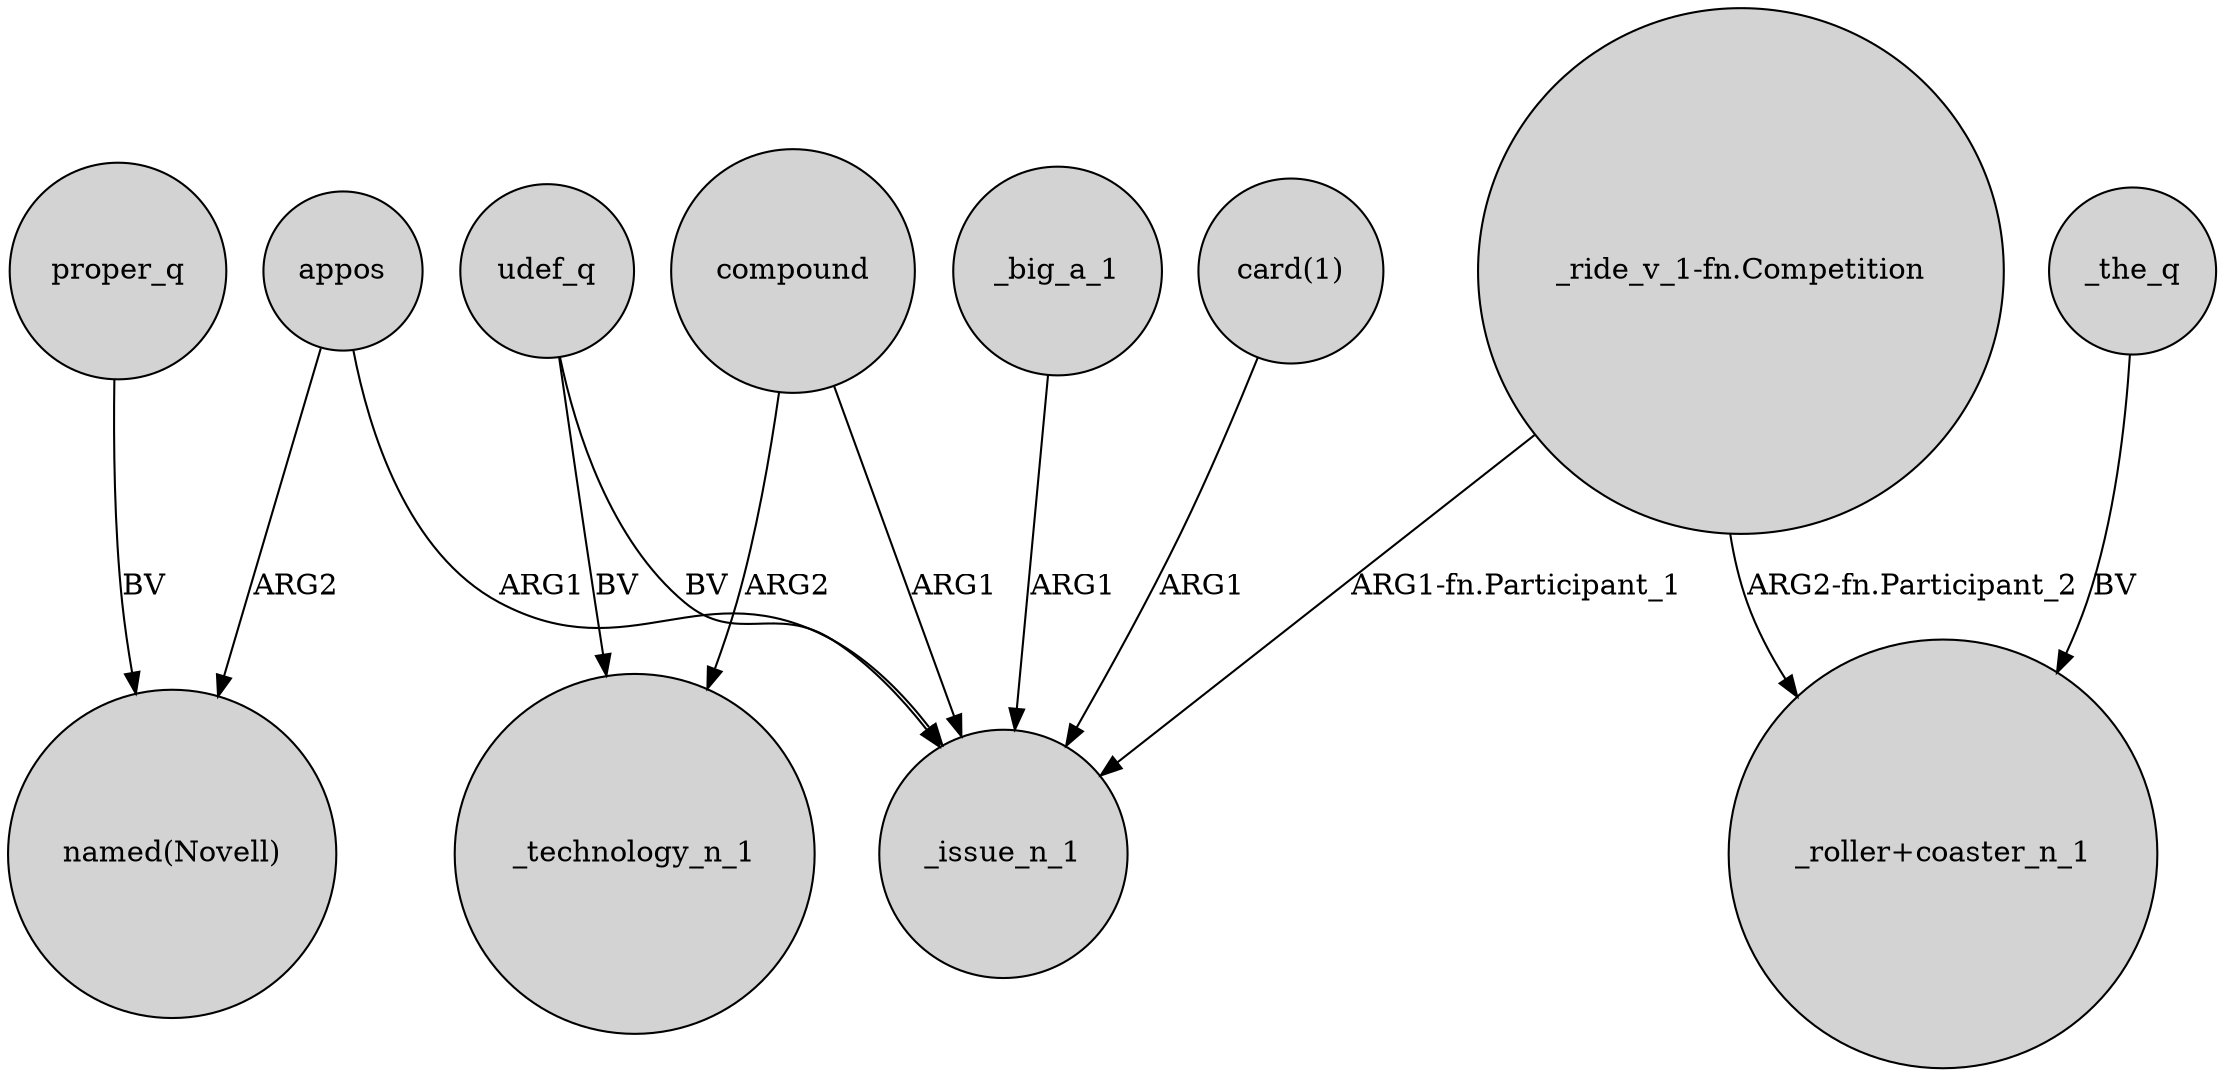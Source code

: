 digraph {
	node [shape=circle style=filled]
	udef_q -> _issue_n_1 [label=BV]
	_the_q -> "_roller+coaster_n_1" [label=BV]
	_big_a_1 -> _issue_n_1 [label=ARG1]
	proper_q -> "named(Novell)" [label=BV]
	appos -> "named(Novell)" [label=ARG2]
	appos -> _issue_n_1 [label=ARG1]
	udef_q -> _technology_n_1 [label=BV]
	"card(1)" -> _issue_n_1 [label=ARG1]
	compound -> _technology_n_1 [label=ARG2]
	"_ride_v_1-fn.Competition" -> _issue_n_1 [label="ARG1-fn.Participant_1"]
	"_ride_v_1-fn.Competition" -> "_roller+coaster_n_1" [label="ARG2-fn.Participant_2"]
	compound -> _issue_n_1 [label=ARG1]
}
